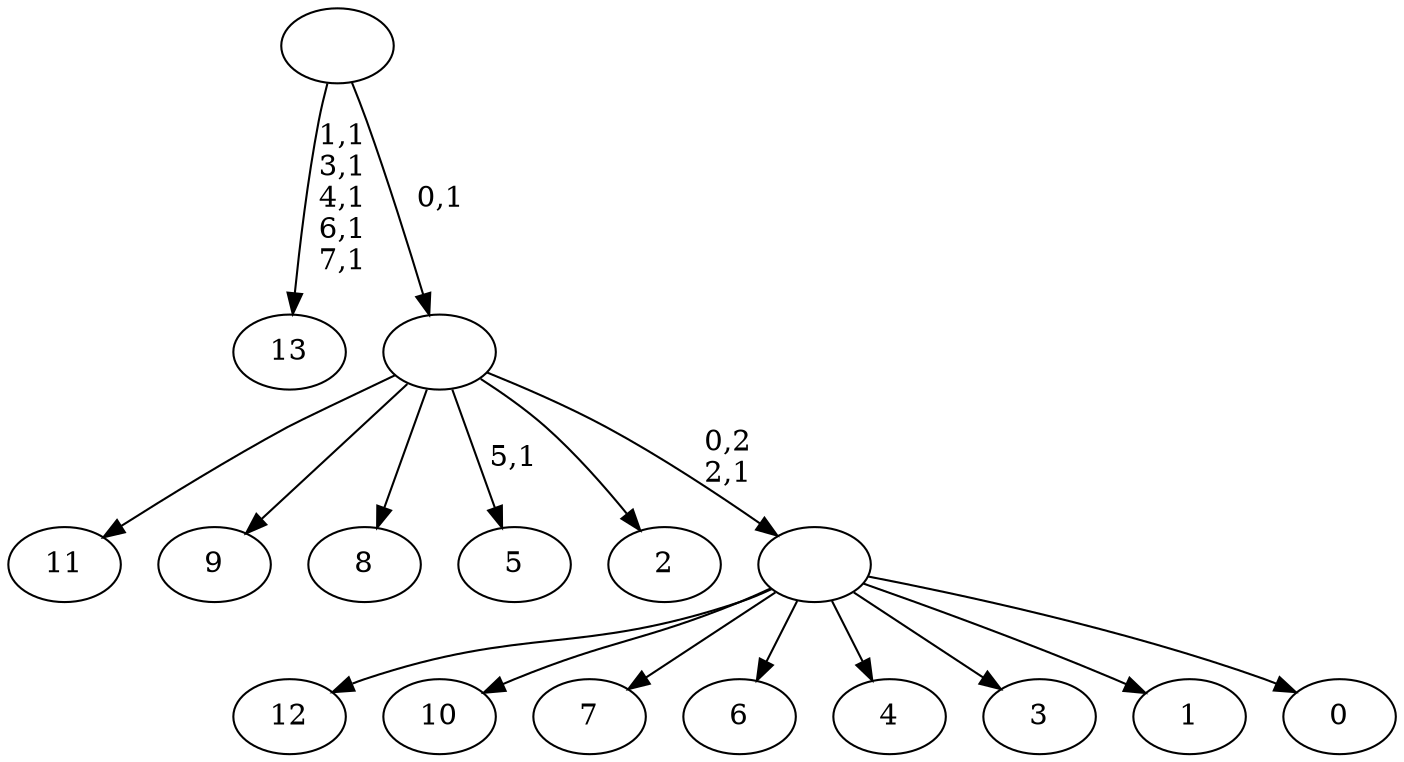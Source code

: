 digraph T {
	22 [label="13"]
	16 [label="12"]
	15 [label="11"]
	14 [label="10"]
	13 [label="9"]
	12 [label="8"]
	11 [label="7"]
	10 [label="6"]
	9 [label="5"]
	7 [label="4"]
	6 [label="3"]
	5 [label="2"]
	4 [label="1"]
	3 [label="0"]
	2 [label=""]
	1 [label=""]
	0 [label=""]
	2 -> 16 [label=""]
	2 -> 14 [label=""]
	2 -> 11 [label=""]
	2 -> 10 [label=""]
	2 -> 7 [label=""]
	2 -> 6 [label=""]
	2 -> 4 [label=""]
	2 -> 3 [label=""]
	1 -> 9 [label="5,1"]
	1 -> 15 [label=""]
	1 -> 13 [label=""]
	1 -> 12 [label=""]
	1 -> 5 [label=""]
	1 -> 2 [label="0,2\n2,1"]
	0 -> 22 [label="1,1\n3,1\n4,1\n6,1\n7,1"]
	0 -> 1 [label="0,1"]
}
